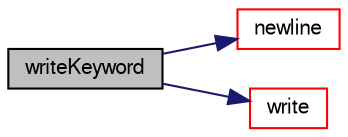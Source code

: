 digraph "writeKeyword"
{
  bgcolor="transparent";
  edge [fontname="FreeSans",fontsize="10",labelfontname="FreeSans",labelfontsize="10"];
  node [fontname="FreeSans",fontsize="10",shape=record];
  rankdir="LR";
  Node146 [label="writeKeyword",height=0.2,width=0.4,color="black", fillcolor="grey75", style="filled", fontcolor="black"];
  Node146 -> Node147 [color="midnightblue",fontsize="10",style="solid",fontname="FreeSans"];
  Node147 [label="newline",height=0.2,width=0.4,color="red",URL="$a21298.html#ab5159a45ba6da86b4085607bea7569dc",tooltip="Add carriage return to ascii stream. "];
  Node146 -> Node193 [color="midnightblue",fontsize="10",style="solid",fontname="FreeSans"];
  Node193 [label="write",height=0.2,width=0.4,color="red",URL="$a21298.html#a585eddd24704fabf8fb2b6f1da342813",tooltip="binary write "];
}
